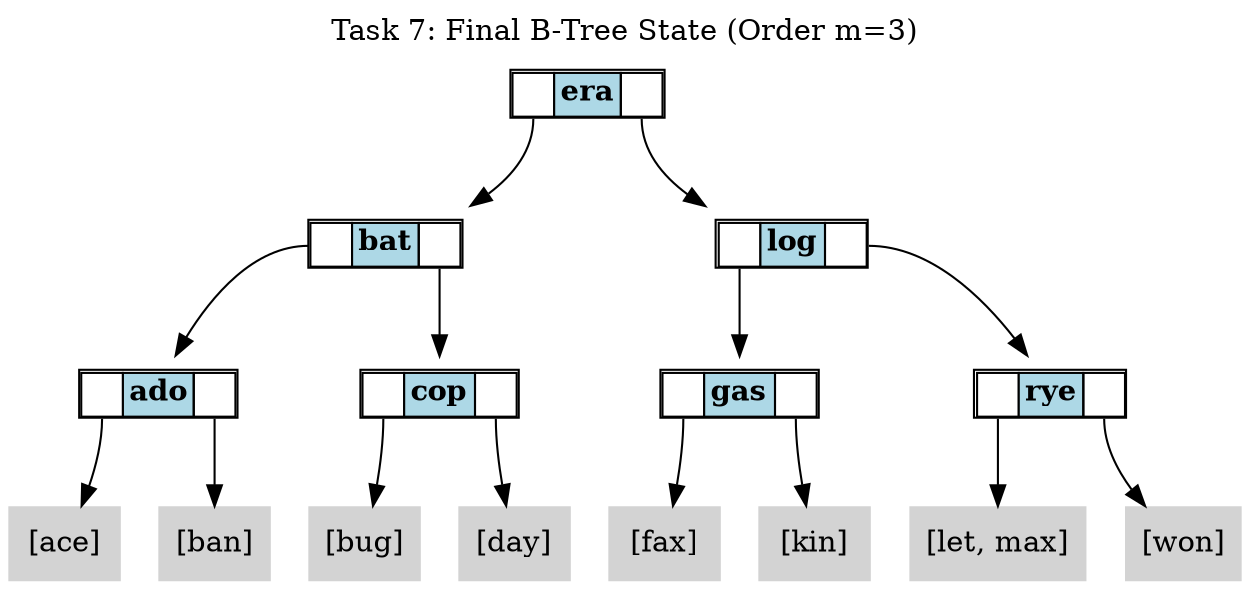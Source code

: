// File: current_tree.dot (B-Tree Final State)
digraph BTree {
    graph [rankdir=TB, label="Task 7: Final B-Tree State (Order m=3)", labelloc=t];
    node [shape=plaintext];

    // --- Node Definitions ---
    // L2 Root
    L2_root [label=<<table BORDER="1" CELLBORDER="1" CELLSPACING="0"><tr><td port="p0" width="20"></td><td bgcolor="lightblue"><b>era</b></td><td port="p1" width="20"></td></tr></table>>];
    
    // L1 Internals
    L1_i1 [label=<<table BORDER="1" CELLBORDER="1" CELLSPACING="0"><tr><td port="p0" width="20"></td><td bgcolor="lightblue"><b>bat</b></td><td port="p1" width="20"></td></tr></table>>];
    L1_i2 [label=<<table BORDER="1" CELLBORDER="1" CELLSPACING="0"><tr><td port="p0" width="20"></td><td bgcolor="lightblue"><b>log</b></td><td port="p1" width="20"></td></tr></table>>];
    
    // L0 Leaves / Internals (depending on structure, B-Trees can have data anywhere)
    L0_i1 [label=<<table BORDER="1" CELLBORDER="1" CELLSPACING="0"><tr><td port="p0" width="20"></td><td bgcolor="lightblue"><b>ado</b></td><td port="p1" width="20"></td></tr></table>>];
    L0_i2 [label=<<table BORDER="1" CELLBORDER="1" CELLSPACING="0"><tr><td port="p0" width="20"></td><td bgcolor="lightblue"><b>cop</b></td><td port="p1" width="20"></td></tr></table>>];
    L0_i3 [label=<<table BORDER="1" CELLBORDER="1" CELLSPACING="0"><tr><td port="p0" width="20"></td><td bgcolor="lightblue"><b>gas</b></td><td port="p1" width="20"></td></tr></table>>];
    L0_i4 [label=<<table BORDER="1" CELLBORDER="1" CELLSPACING="0"><tr><td port="p0" width="20"></td><td bgcolor="lightblue"><b>rye</b></td><td port="p1" width="20"></td></tr></table>>];

    // Leaf nodes
    leaf_ace [label=<[ace]>];
    leaf_ban [label=<[ban]>];
    leaf_bug [label=<[bug]>];
    leaf_day [label=<[day]>];
    leaf_fax [label=<[fax]>];
    leaf_kin [label=<[kin]>];
    leaf_let [label=<[let, max]>];
    leaf_won [label=<[won]>];
    leaf_ace, leaf_ban, leaf_bug, leaf_day, leaf_fax, leaf_kin, leaf_let, leaf_won [style=filled, fillcolor=lightgrey];
    

    // --- Edges and Ranks ---
    {rank=same; L1_i1; L1_i2;}
    {rank=same; L0_i1; L0_i2; L0_i3; L0_i4;}
    {rank=same; leaf_ace, leaf_ban, leaf_bug, leaf_day, leaf_fax, leaf_kin, leaf_let, leaf_won;}

    // L2 -> L1
    L2_root:p0 -> L1_i1;
    L2_root:p1 -> L1_i2;
    // L1 -> L0
    L1_i1:p0 -> L0_i1;
    L1_i1:p1 -> L0_i2;
    L1_i2:p0 -> L0_i3;
    L1_i2:p1 -> L0_i4;
    // L0 -> Leaves
    L0_i1:p0 -> leaf_ace;
    L0_i1:p1 -> leaf_ban;
    L0_i2:p0 -> leaf_bug;
    L0_i2:p1 -> leaf_day;
    L0_i3:p0 -> leaf_fax;
    L0_i3:p1 -> leaf_kin;
    L0_i4:p0 -> leaf_let;
    L0_i4:p1 -> leaf_won;
}